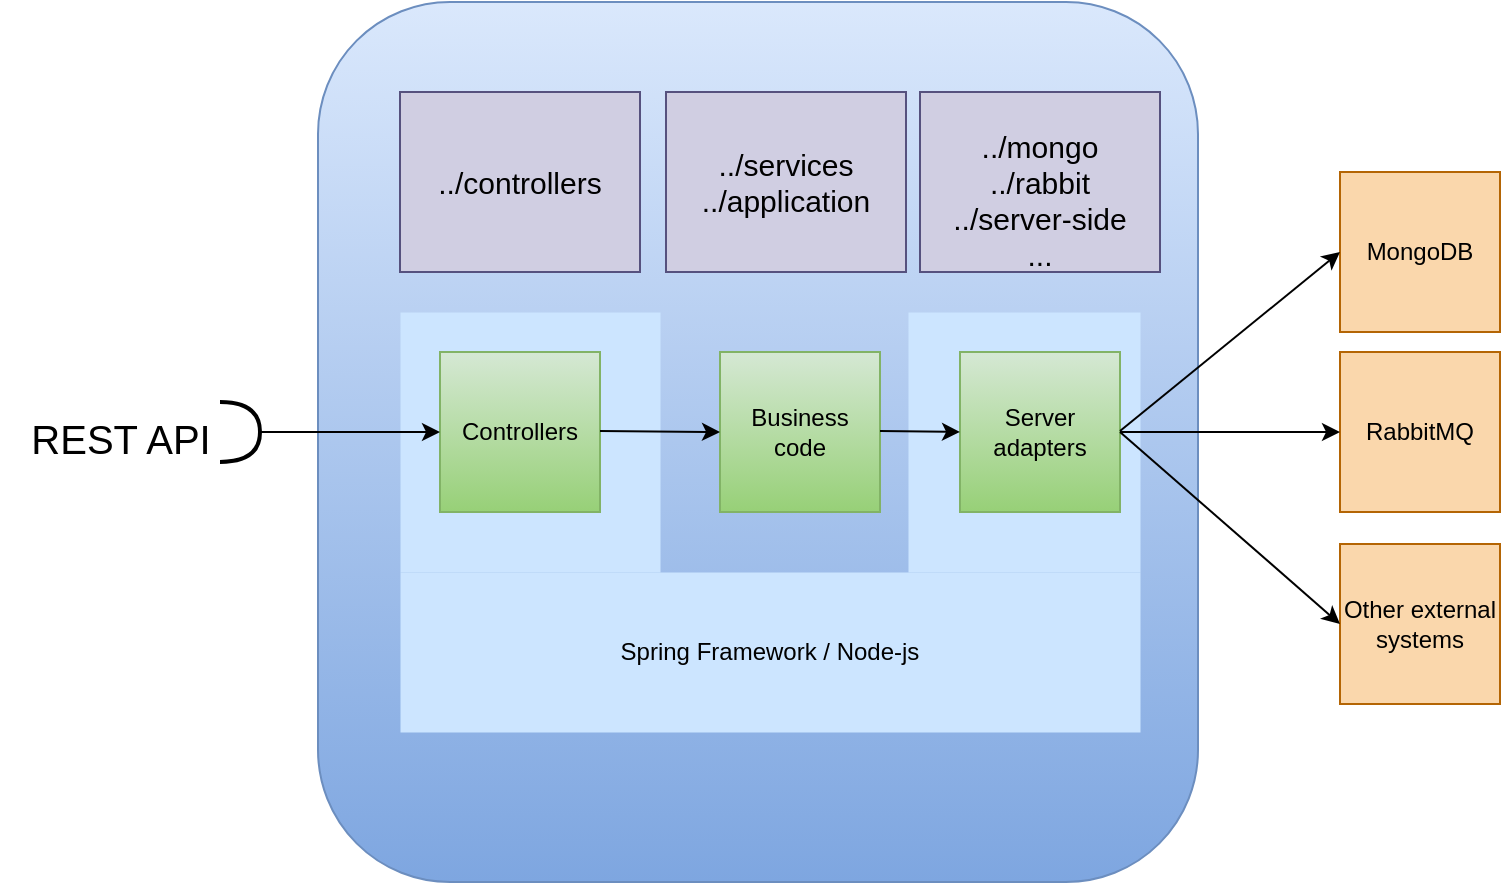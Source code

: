 <mxfile version="13.7.9" type="device"><diagram id="AtTqSVJGHsfQ7PZLeTUt" name="Page-1"><mxGraphModel dx="950" dy="632" grid="1" gridSize="10" guides="1" tooltips="1" connect="1" arrows="1" fold="1" page="1" pageScale="1" pageWidth="827" pageHeight="1169" math="0" shadow="0"><root><mxCell id="0"/><mxCell id="1" parent="0"/><mxCell id="LcOeMDNeC3z3empQgi1j-1" value="" style="whiteSpace=wrap;html=1;aspect=fixed;labelPosition=center;verticalLabelPosition=top;align=center;verticalAlign=bottom;fillColor=#dae8fc;strokeColor=#6c8ebf;rounded=1;gradientColor=#7ea6e0;" parent="1" vertex="1"><mxGeometry x="189" y="75" width="440" height="440" as="geometry"/></mxCell><mxCell id="LcOeMDNeC3z3empQgi1j-2" value="" style="rounded=0;whiteSpace=wrap;html=1;fillColor=#cce5ff;strokeWidth=0;strokeColor=none;" parent="1" vertex="1"><mxGeometry x="484" y="230" width="116" height="130" as="geometry"/></mxCell><mxCell id="LcOeMDNeC3z3empQgi1j-3" value="" style="rounded=0;whiteSpace=wrap;html=1;fillColor=#cce5ff;strokeWidth=0;strokeColor=none;" parent="1" vertex="1"><mxGeometry x="230" y="230" width="130" height="130" as="geometry"/></mxCell><mxCell id="LcOeMDNeC3z3empQgi1j-4" value="Business code" style="whiteSpace=wrap;html=1;aspect=fixed;fillColor=#d5e8d4;strokeColor=#82b366;gradientColor=#97d077;" parent="1" vertex="1"><mxGeometry x="390" y="250" width="80" height="80" as="geometry"/></mxCell><mxCell id="LcOeMDNeC3z3empQgi1j-5" value="Server adapters" style="whiteSpace=wrap;html=1;aspect=fixed;fillColor=#d5e8d4;strokeColor=#82b366;gradientColor=#97d077;" parent="1" vertex="1"><mxGeometry x="510" y="250" width="80" height="80" as="geometry"/></mxCell><mxCell id="LcOeMDNeC3z3empQgi1j-6" value="MongoDB" style="whiteSpace=wrap;html=1;aspect=fixed;fillColor=#fad7ac;strokeColor=#b46504;" parent="1" vertex="1"><mxGeometry x="700" y="160" width="80" height="80" as="geometry"/></mxCell><mxCell id="LcOeMDNeC3z3empQgi1j-7" value="Controllers" style="whiteSpace=wrap;html=1;aspect=fixed;fillColor=#d5e8d4;strokeColor=#82b366;gradientColor=#97d077;" parent="1" vertex="1"><mxGeometry x="250" y="250" width="80" height="80" as="geometry"/></mxCell><mxCell id="LcOeMDNeC3z3empQgi1j-9" value="" style="endArrow=classic;html=1;rounded=0;startArrow=none;" parent="1" source="LcOeMDNeC3z3empQgi1j-19" target="LcOeMDNeC3z3empQgi1j-7" edge="1"><mxGeometry width="50" height="50" relative="1" as="geometry"><mxPoint x="160" y="290" as="sourcePoint"/><mxPoint x="440" y="390" as="targetPoint"/></mxGeometry></mxCell><mxCell id="LcOeMDNeC3z3empQgi1j-10" value="" style="endArrow=classic;html=1;rounded=0;" parent="1" edge="1"><mxGeometry width="50" height="50" relative="1" as="geometry"><mxPoint x="330" y="289.5" as="sourcePoint"/><mxPoint x="390" y="290" as="targetPoint"/></mxGeometry></mxCell><mxCell id="LcOeMDNeC3z3empQgi1j-11" value="" style="endArrow=classic;html=1;rounded=0;entryX=0;entryY=0.5;entryDx=0;entryDy=0;" parent="1" target="LcOeMDNeC3z3empQgi1j-5" edge="1"><mxGeometry width="50" height="50" relative="1" as="geometry"><mxPoint x="470" y="289.5" as="sourcePoint"/><mxPoint x="530" y="290" as="targetPoint"/></mxGeometry></mxCell><mxCell id="LcOeMDNeC3z3empQgi1j-12" value="" style="endArrow=classic;html=1;rounded=0;entryX=0;entryY=0.5;entryDx=0;entryDy=0;" parent="1" target="LcOeMDNeC3z3empQgi1j-6" edge="1"><mxGeometry width="50" height="50" relative="1" as="geometry"><mxPoint x="590" y="289.5" as="sourcePoint"/><mxPoint x="650" y="290" as="targetPoint"/></mxGeometry></mxCell><mxCell id="LcOeMDNeC3z3empQgi1j-13" value="Spring Framework / Node-js" style="rounded=0;whiteSpace=wrap;html=1;fillColor=#cce5ff;strokeWidth=0;strokeColor=none;" parent="1" vertex="1"><mxGeometry x="230" y="360" width="370" height="80" as="geometry"/></mxCell><mxCell id="LcOeMDNeC3z3empQgi1j-14" value="../controllers" style="rounded=0;whiteSpace=wrap;html=1;strokeWidth=1;fontSize=15;fillColor=#d0cee2;strokeColor=#56517e;" parent="1" vertex="1"><mxGeometry x="230" y="120" width="120" height="90" as="geometry"/></mxCell><mxCell id="LcOeMDNeC3z3empQgi1j-15" value="../services&lt;br&gt;../application" style="rounded=0;whiteSpace=wrap;html=1;strokeWidth=1;fontSize=15;fillColor=#d0cee2;strokeColor=#56517e;" parent="1" vertex="1"><mxGeometry x="363" y="120" width="120" height="90" as="geometry"/></mxCell><mxCell id="LcOeMDNeC3z3empQgi1j-16" value="&lt;div&gt;&lt;br&gt;&lt;/div&gt;&lt;div&gt;../mongo&lt;/div&gt;&lt;div&gt;../rabbit&lt;/div&gt;&lt;div&gt;../server-side&lt;/div&gt;&lt;div&gt;...&lt;br&gt;&lt;/div&gt;" style="rounded=0;whiteSpace=wrap;html=1;strokeWidth=1;fontSize=15;fillColor=#d0cee2;strokeColor=#56517e;" parent="1" vertex="1"><mxGeometry x="490" y="120" width="120" height="90" as="geometry"/></mxCell><mxCell id="LcOeMDNeC3z3empQgi1j-17" value="&lt;div&gt;RabbitMQ&lt;/div&gt;" style="whiteSpace=wrap;html=1;aspect=fixed;fillColor=#fad7ac;strokeColor=#b46504;" parent="1" vertex="1"><mxGeometry x="700" y="250" width="80" height="80" as="geometry"/></mxCell><mxCell id="LcOeMDNeC3z3empQgi1j-18" value="Other external systems" style="whiteSpace=wrap;html=1;aspect=fixed;fillColor=#fad7ac;strokeColor=#b46504;" parent="1" vertex="1"><mxGeometry x="700" y="346" width="80" height="80" as="geometry"/></mxCell><mxCell id="LcOeMDNeC3z3empQgi1j-21" value="" style="endArrow=none;html=1;rounded=0;" parent="1" target="LcOeMDNeC3z3empQgi1j-19" edge="1"><mxGeometry width="50" height="50" relative="1" as="geometry"><mxPoint x="160" y="290" as="sourcePoint"/><mxPoint x="250" y="290" as="targetPoint"/></mxGeometry></mxCell><mxCell id="LcOeMDNeC3z3empQgi1j-19" value="" style="shape=requiredInterface;html=1;verticalLabelPosition=bottom;sketch=0;strokeWidth=2;" parent="1" vertex="1"><mxGeometry x="140" y="275" width="20" height="30" as="geometry"/></mxCell><mxCell id="LcOeMDNeC3z3empQgi1j-22" value="REST API " style="verticalLabelPosition=bottom;verticalAlign=top;html=1;shape=mxgraph.basic.rect;fillColor2=none;strokeWidth=0;size=20;indent=5;fillColor=none;fontSize=20;strokeColor=none;" parent="1" vertex="1"><mxGeometry x="30" y="215" width="120" height="60" as="geometry"/></mxCell><mxCell id="LcOeMDNeC3z3empQgi1j-23" value="" style="endArrow=classic;html=1;rounded=0;entryX=0;entryY=0.5;entryDx=0;entryDy=0;" parent="1" target="LcOeMDNeC3z3empQgi1j-17" edge="1"><mxGeometry width="50" height="50" relative="1" as="geometry"><mxPoint x="590" y="290" as="sourcePoint"/><mxPoint x="710" y="210" as="targetPoint"/></mxGeometry></mxCell><mxCell id="LcOeMDNeC3z3empQgi1j-24" value="" style="endArrow=classic;html=1;rounded=0;entryX=0;entryY=0.5;entryDx=0;entryDy=0;exitX=1;exitY=0.5;exitDx=0;exitDy=0;" parent="1" source="LcOeMDNeC3z3empQgi1j-5" target="LcOeMDNeC3z3empQgi1j-18" edge="1"><mxGeometry width="50" height="50" relative="1" as="geometry"><mxPoint x="600" y="300" as="sourcePoint"/><mxPoint x="710" y="305" as="targetPoint"/></mxGeometry></mxCell></root></mxGraphModel></diagram></mxfile>